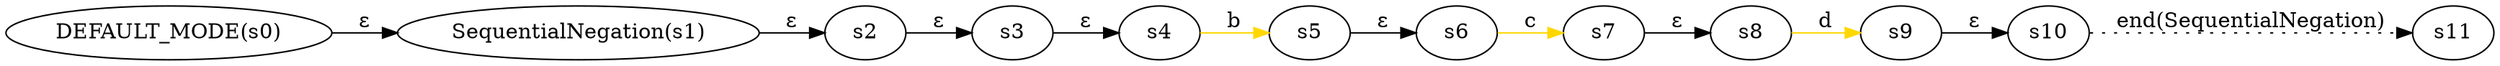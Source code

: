 digraph ATN {
  rankdir=LR;

  "DEFAULT_MODE(s0)" -> "SequentialNegation(s1)" [label=ε]
  "SequentialNegation(s1)" -> s2 [label=ε]
  s2 -> s3 [label=ε]
  s3 -> s4 [label=ε]
  s4 -> s5 [label=b color=gold]
  s5 -> s6 [label=ε]
  s6 -> s7 [label=c color=gold]
  s7 -> s8 [label=ε]
  s8 -> s9 [label=d color=gold]
  s9 -> s10 [label=ε]
  s10 -> s11 [label="end(SequentialNegation)" style=dotted]
}